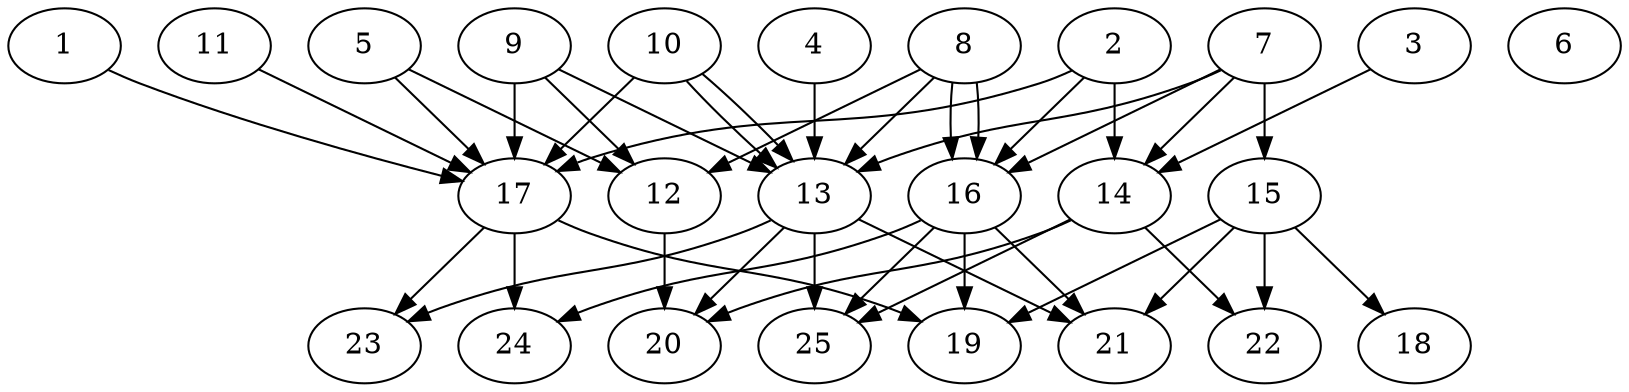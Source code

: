 // DAG automatically generated by daggen at Thu Oct  3 14:00:39 2019
// ./daggen --dot -n 25 --ccr 0.4 --fat 0.7 --regular 0.5 --density 0.5 --mindata 5242880 --maxdata 52428800 
digraph G {
  1 [size="71065600", alpha="0.01", expect_size="28426240"] 
  1 -> 17 [size ="28426240"]
  2 [size="81479680", alpha="0.06", expect_size="32591872"] 
  2 -> 14 [size ="32591872"]
  2 -> 16 [size ="32591872"]
  2 -> 17 [size ="32591872"]
  3 [size="100032000", alpha="0.13", expect_size="40012800"] 
  3 -> 14 [size ="40012800"]
  4 [size="99138560", alpha="0.14", expect_size="39655424"] 
  4 -> 13 [size ="39655424"]
  5 [size="94438400", alpha="0.20", expect_size="37775360"] 
  5 -> 12 [size ="37775360"]
  5 -> 17 [size ="37775360"]
  6 [size="117404160", alpha="0.04", expect_size="46961664"] 
  7 [size="121034240", alpha="0.02", expect_size="48413696"] 
  7 -> 13 [size ="48413696"]
  7 -> 14 [size ="48413696"]
  7 -> 15 [size ="48413696"]
  7 -> 16 [size ="48413696"]
  8 [size="86612480", alpha="0.07", expect_size="34644992"] 
  8 -> 12 [size ="34644992"]
  8 -> 13 [size ="34644992"]
  8 -> 16 [size ="34644992"]
  8 -> 16 [size ="34644992"]
  9 [size="77872640", alpha="0.20", expect_size="31149056"] 
  9 -> 12 [size ="31149056"]
  9 -> 13 [size ="31149056"]
  9 -> 17 [size ="31149056"]
  10 [size="17221120", alpha="0.03", expect_size="6888448"] 
  10 -> 13 [size ="6888448"]
  10 -> 13 [size ="6888448"]
  10 -> 17 [size ="6888448"]
  11 [size="100661760", alpha="0.08", expect_size="40264704"] 
  11 -> 17 [size ="40264704"]
  12 [size="108390400", alpha="0.20", expect_size="43356160"] 
  12 -> 20 [size ="43356160"]
  13 [size="23093760", alpha="0.07", expect_size="9237504"] 
  13 -> 20 [size ="9237504"]
  13 -> 21 [size ="9237504"]
  13 -> 23 [size ="9237504"]
  13 -> 25 [size ="9237504"]
  14 [size="98629120", alpha="0.01", expect_size="39451648"] 
  14 -> 20 [size ="39451648"]
  14 -> 22 [size ="39451648"]
  14 -> 25 [size ="39451648"]
  15 [size="62149120", alpha="0.01", expect_size="24859648"] 
  15 -> 18 [size ="24859648"]
  15 -> 19 [size ="24859648"]
  15 -> 21 [size ="24859648"]
  15 -> 22 [size ="24859648"]
  16 [size="59952640", alpha="0.09", expect_size="23981056"] 
  16 -> 19 [size ="23981056"]
  16 -> 21 [size ="23981056"]
  16 -> 24 [size ="23981056"]
  16 -> 25 [size ="23981056"]
  17 [size="83727360", alpha="0.12", expect_size="33490944"] 
  17 -> 19 [size ="33490944"]
  17 -> 23 [size ="33490944"]
  17 -> 24 [size ="33490944"]
  18 [size="95987200", alpha="0.19", expect_size="38394880"] 
  19 [size="18618880", alpha="0.03", expect_size="7447552"] 
  20 [size="16061440", alpha="0.03", expect_size="6424576"] 
  21 [size="36008960", alpha="0.14", expect_size="14403584"] 
  22 [size="85911040", alpha="0.16", expect_size="34364416"] 
  23 [size="83804160", alpha="0.13", expect_size="33521664"] 
  24 [size="122470400", alpha="0.04", expect_size="48988160"] 
  25 [size="126428160", alpha="0.09", expect_size="50571264"] 
}
